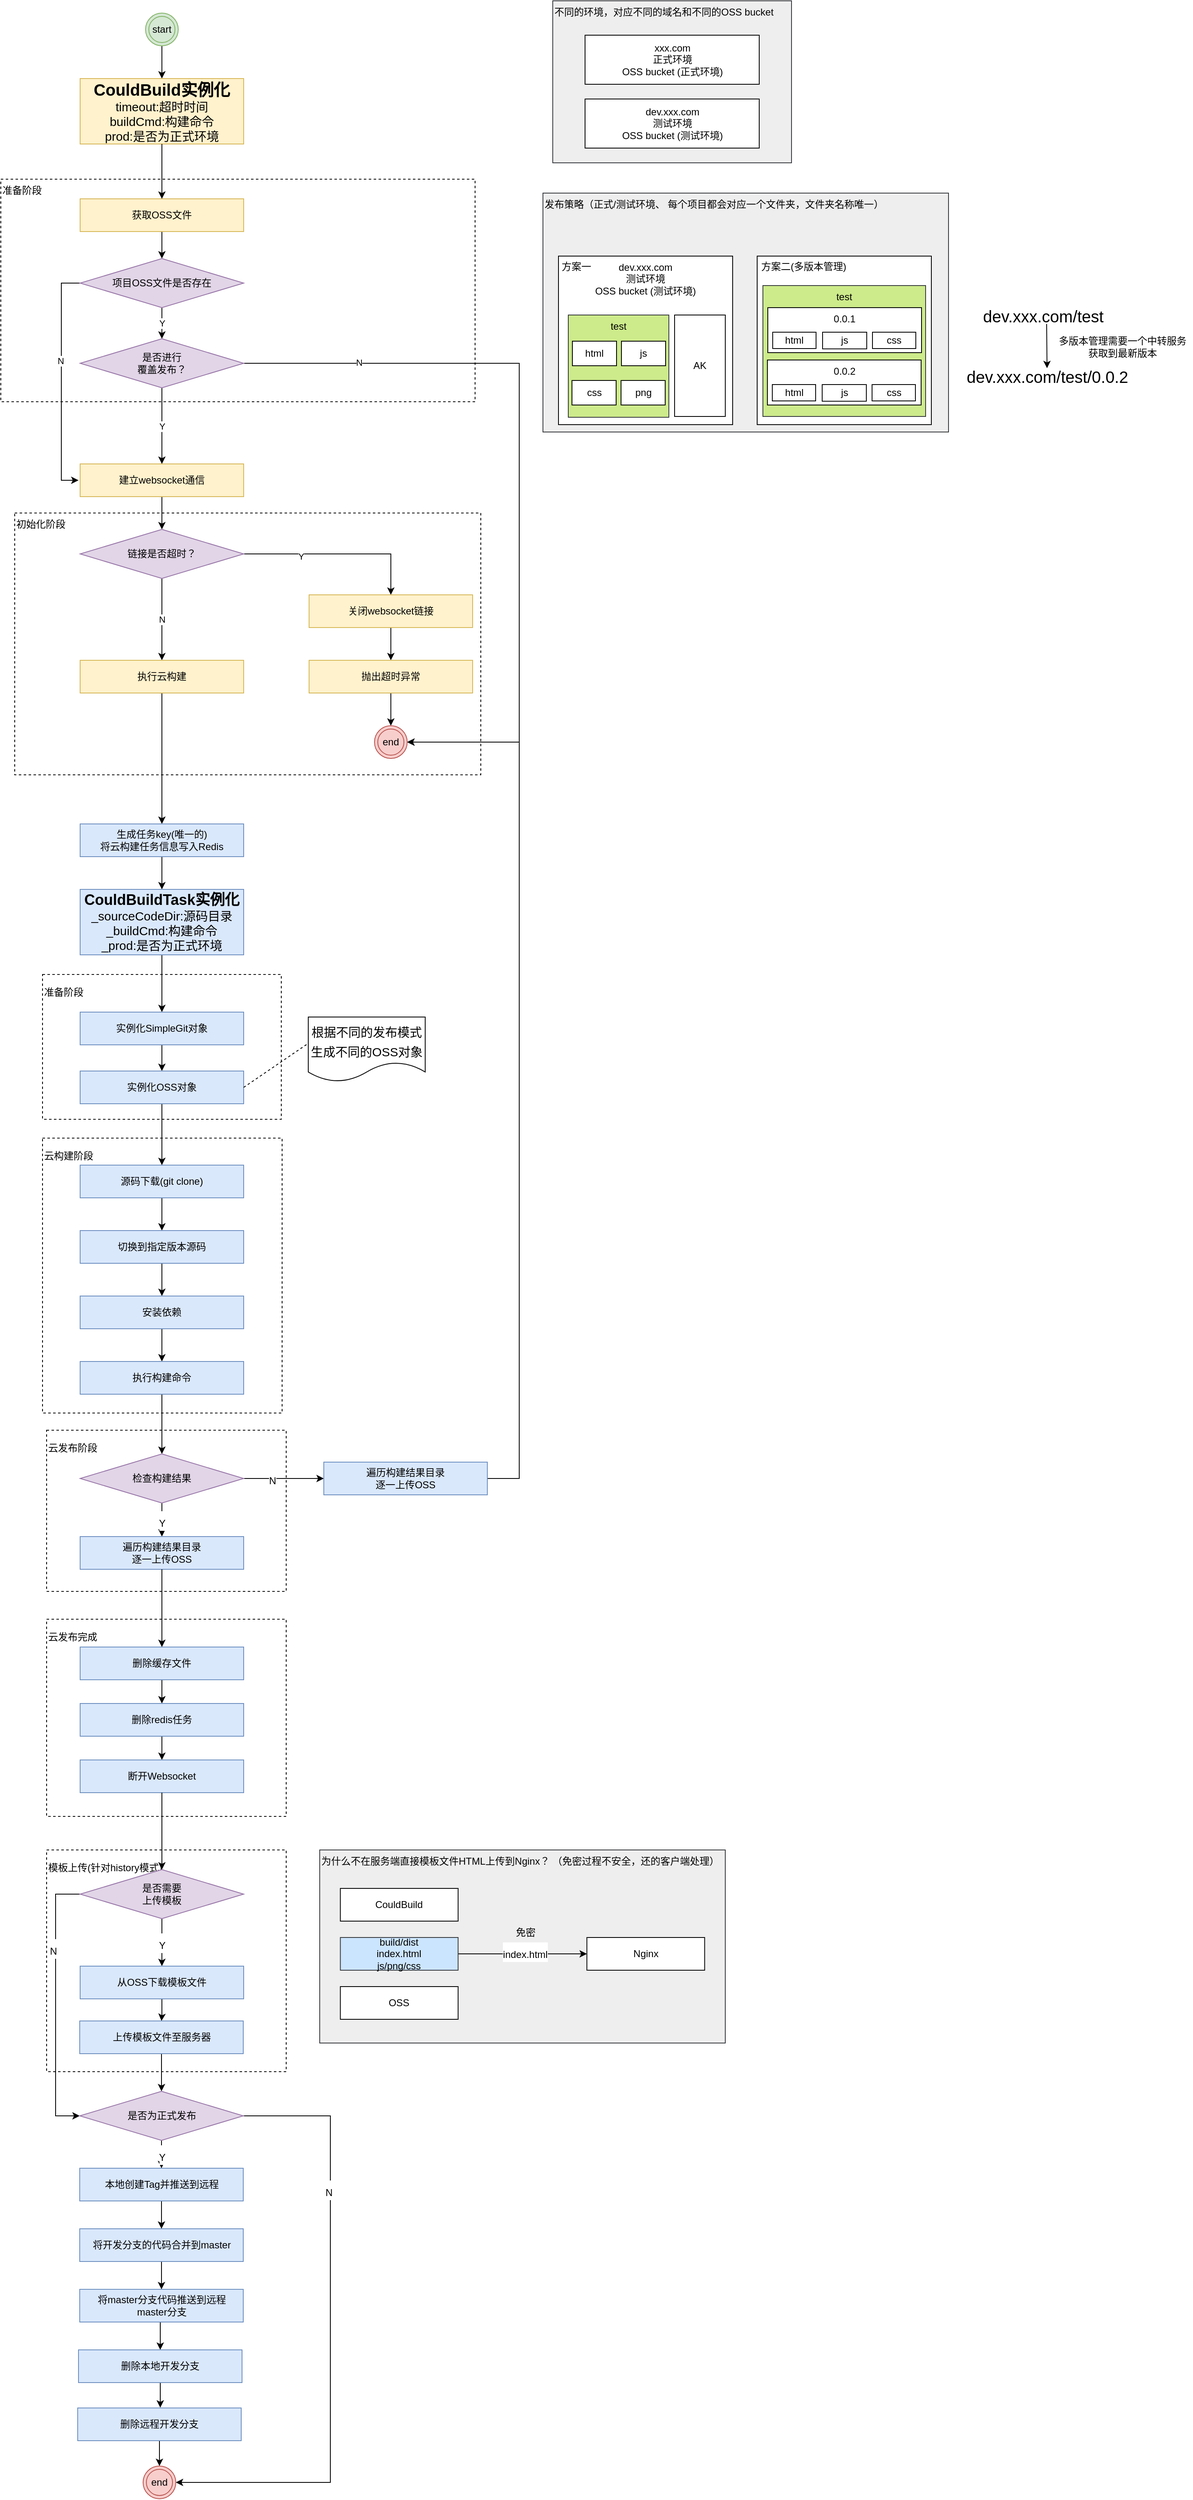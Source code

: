 <mxfile version="13.6.2" type="device" pages="2"><diagram id="IBQZI41ahbL6v4eiihAE" name="Page-1"><mxGraphModel dx="1463" dy="834" grid="0" gridSize="10" guides="1" tooltips="1" connect="1" arrows="1" fold="1" page="1" pageScale="1" pageWidth="827" pageHeight="1169" math="0" shadow="0"><root><mxCell id="0"/><mxCell id="1" parent="0"/><mxCell id="qSnYGOkir1fBpxPiwANk-56" value="&lt;span style=&quot;font-size: 12px&quot;&gt;云发布阶段&lt;/span&gt;" style="rounded=0;whiteSpace=wrap;html=1;dashed=1;fontSize=20;align=left;verticalAlign=top;" vertex="1" parent="1"><mxGeometry x="159" y="1772" width="293" height="197" as="geometry"/></mxCell><mxCell id="qSnYGOkir1fBpxPiwANk-53" value="&lt;font style=&quot;font-size: 12px ; line-height: 0%&quot;&gt;云构建阶段&lt;/font&gt;" style="rounded=0;whiteSpace=wrap;html=1;dashed=1;fontSize=20;align=left;verticalAlign=top;" vertex="1" parent="1"><mxGeometry x="154" y="1415" width="293" height="336" as="geometry"/></mxCell><mxCell id="qSnYGOkir1fBpxPiwANk-46" value="&lt;font style=&quot;font-size: 12px&quot;&gt;准备阶段&lt;/font&gt;" style="rounded=0;whiteSpace=wrap;html=1;fontSize=20;align=left;dashed=1;verticalAlign=top;" vertex="1" parent="1"><mxGeometry x="154" y="1215" width="292" height="177" as="geometry"/></mxCell><mxCell id="qSnYGOkir1fBpxPiwANk-4" value="不同的环境，对应不同的域名和不同的OSS bucket" style="rounded=0;whiteSpace=wrap;html=1;align=left;verticalAlign=top;fillColor=#eeeeee;strokeColor=#36393d;" vertex="1" parent="1"><mxGeometry x="778" y="25" width="292" height="198" as="geometry"/></mxCell><mxCell id="m2YZCSiyMXtV6KDsE4Pd-18" value="初始化阶段" style="rounded=0;whiteSpace=wrap;html=1;align=left;verticalAlign=top;dashed=1;" parent="1" vertex="1"><mxGeometry x="120" y="651" width="570" height="320" as="geometry"/></mxCell><mxCell id="m2YZCSiyMXtV6KDsE4Pd-10" value="" style="edgeStyle=orthogonalEdgeStyle;rounded=0;orthogonalLoop=1;jettySize=auto;html=1;" parent="1" source="m2YZCSiyMXtV6KDsE4Pd-1" target="m2YZCSiyMXtV6KDsE4Pd-2" edge="1"><mxGeometry relative="1" as="geometry"/></mxCell><mxCell id="m2YZCSiyMXtV6KDsE4Pd-1" value="start" style="ellipse;shape=doubleEllipse;whiteSpace=wrap;html=1;aspect=fixed;fillColor=#d5e8d4;strokeColor=#82b366;" parent="1" vertex="1"><mxGeometry x="280" y="40" width="40" height="40" as="geometry"/></mxCell><mxCell id="m2YZCSiyMXtV6KDsE4Pd-2" value="&lt;font&gt;&lt;b style=&quot;font-size: 20px&quot;&gt;CouldBuild实例化&lt;/b&gt;&lt;br&gt;&lt;font style=&quot;font-size: 15px&quot;&gt;timeout:超时时间&lt;br&gt;&lt;/font&gt;&lt;span style=&quot;font-size: 15px&quot;&gt;buildCmd:构建命令&lt;br&gt;&lt;/span&gt;&lt;font style=&quot;font-size: 15px&quot;&gt;prod:是否为正式环境&lt;/font&gt;&lt;br&gt;&lt;/font&gt;" style="rounded=0;whiteSpace=wrap;html=1;fillColor=#fff2cc;strokeColor=#d6b656;" parent="1" vertex="1"><mxGeometry x="200" y="120" width="200" height="80" as="geometry"/></mxCell><mxCell id="m2YZCSiyMXtV6KDsE4Pd-12" value="" style="edgeStyle=orthogonalEdgeStyle;rounded=0;orthogonalLoop=1;jettySize=auto;html=1;" parent="1" source="m2YZCSiyMXtV6KDsE4Pd-3" target="m2YZCSiyMXtV6KDsE4Pd-4" edge="1"><mxGeometry relative="1" as="geometry"/></mxCell><mxCell id="m2YZCSiyMXtV6KDsE4Pd-3" value="建立websocket通信" style="rounded=0;whiteSpace=wrap;html=1;fillColor=#fff2cc;strokeColor=#d6b656;" parent="1" vertex="1"><mxGeometry x="200" y="591" width="200" height="40" as="geometry"/></mxCell><mxCell id="m2YZCSiyMXtV6KDsE4Pd-13" value="N" style="edgeStyle=orthogonalEdgeStyle;rounded=0;orthogonalLoop=1;jettySize=auto;html=1;" parent="1" source="m2YZCSiyMXtV6KDsE4Pd-4" target="m2YZCSiyMXtV6KDsE4Pd-9" edge="1"><mxGeometry relative="1" as="geometry"/></mxCell><mxCell id="m2YZCSiyMXtV6KDsE4Pd-14" style="edgeStyle=orthogonalEdgeStyle;rounded=0;orthogonalLoop=1;jettySize=auto;html=1;exitX=1;exitY=0.5;exitDx=0;exitDy=0;" parent="1" source="m2YZCSiyMXtV6KDsE4Pd-4" target="m2YZCSiyMXtV6KDsE4Pd-5" edge="1"><mxGeometry relative="1" as="geometry"/></mxCell><mxCell id="m2YZCSiyMXtV6KDsE4Pd-17" value="Y" style="edgeLabel;html=1;align=center;verticalAlign=middle;resizable=0;points=[];" parent="m2YZCSiyMXtV6KDsE4Pd-14" vertex="1" connectable="0"><mxGeometry x="-0.393" y="-3" relative="1" as="geometry"><mxPoint as="offset"/></mxGeometry></mxCell><mxCell id="m2YZCSiyMXtV6KDsE4Pd-4" value="链接是否超时？" style="rhombus;whiteSpace=wrap;html=1;fillColor=#e1d5e7;strokeColor=#9673a6;" parent="1" vertex="1"><mxGeometry x="200" y="671" width="200" height="60" as="geometry"/></mxCell><mxCell id="m2YZCSiyMXtV6KDsE4Pd-15" value="" style="edgeStyle=orthogonalEdgeStyle;rounded=0;orthogonalLoop=1;jettySize=auto;html=1;" parent="1" source="m2YZCSiyMXtV6KDsE4Pd-5" target="m2YZCSiyMXtV6KDsE4Pd-6" edge="1"><mxGeometry relative="1" as="geometry"/></mxCell><mxCell id="m2YZCSiyMXtV6KDsE4Pd-5" value="关闭websocket链接" style="rounded=0;whiteSpace=wrap;html=1;fillColor=#fff2cc;strokeColor=#d6b656;" parent="1" vertex="1"><mxGeometry x="480" y="751" width="200" height="40" as="geometry"/></mxCell><mxCell id="m2YZCSiyMXtV6KDsE4Pd-16" value="" style="edgeStyle=orthogonalEdgeStyle;rounded=0;orthogonalLoop=1;jettySize=auto;html=1;" parent="1" source="m2YZCSiyMXtV6KDsE4Pd-6" target="m2YZCSiyMXtV6KDsE4Pd-7" edge="1"><mxGeometry relative="1" as="geometry"/></mxCell><mxCell id="m2YZCSiyMXtV6KDsE4Pd-6" value="抛出超时异常" style="rounded=0;whiteSpace=wrap;html=1;fillColor=#fff2cc;strokeColor=#d6b656;" parent="1" vertex="1"><mxGeometry x="480" y="831" width="200" height="40" as="geometry"/></mxCell><mxCell id="m2YZCSiyMXtV6KDsE4Pd-7" value="end" style="ellipse;shape=doubleEllipse;whiteSpace=wrap;html=1;aspect=fixed;fillColor=#f8cecc;strokeColor=#b85450;" parent="1" vertex="1"><mxGeometry x="560" y="911" width="40" height="40" as="geometry"/></mxCell><mxCell id="m2YZCSiyMXtV6KDsE4Pd-27" style="edgeStyle=orthogonalEdgeStyle;rounded=0;orthogonalLoop=1;jettySize=auto;html=1;exitX=0.5;exitY=1;exitDx=0;exitDy=0;" parent="1" source="m2YZCSiyMXtV6KDsE4Pd-9" target="m2YZCSiyMXtV6KDsE4Pd-19" edge="1"><mxGeometry relative="1" as="geometry"/></mxCell><mxCell id="m2YZCSiyMXtV6KDsE4Pd-9" value="执行云构建" style="rounded=0;whiteSpace=wrap;html=1;fillColor=#fff2cc;strokeColor=#d6b656;" parent="1" vertex="1"><mxGeometry x="200" y="831" width="200" height="40" as="geometry"/></mxCell><mxCell id="m2YZCSiyMXtV6KDsE4Pd-28" value="" style="edgeStyle=orthogonalEdgeStyle;rounded=0;orthogonalLoop=1;jettySize=auto;html=1;" parent="1" source="m2YZCSiyMXtV6KDsE4Pd-19" target="m2YZCSiyMXtV6KDsE4Pd-20" edge="1"><mxGeometry relative="1" as="geometry"/></mxCell><mxCell id="m2YZCSiyMXtV6KDsE4Pd-19" value="生成任务key(唯一的)&lt;br&gt;将云构建任务信息写入Redis" style="rounded=0;whiteSpace=wrap;html=1;fillColor=#dae8fc;strokeColor=#6c8ebf;" parent="1" vertex="1"><mxGeometry x="200" y="1031" width="200" height="40" as="geometry"/></mxCell><mxCell id="m2YZCSiyMXtV6KDsE4Pd-29" value="" style="edgeStyle=orthogonalEdgeStyle;rounded=0;orthogonalLoop=1;jettySize=auto;html=1;" parent="1" source="m2YZCSiyMXtV6KDsE4Pd-20" target="m2YZCSiyMXtV6KDsE4Pd-21" edge="1"><mxGeometry relative="1" as="geometry"/></mxCell><mxCell id="m2YZCSiyMXtV6KDsE4Pd-20" value="&lt;font&gt;&lt;b&gt;&lt;font style=&quot;font-size: 18px&quot;&gt;CouldBuildTask实例化&lt;/font&gt;&lt;/b&gt;&lt;br&gt;&lt;font style=&quot;font-size: 15px&quot;&gt;_sourceCodeDir:源码目录&lt;br&gt;&lt;/font&gt;&lt;span style=&quot;font-size: 15px&quot;&gt;_buildCmd:构建命令&lt;br&gt;&lt;/span&gt;&lt;font style=&quot;font-size: 15px&quot;&gt;_prod:是否为正式环境&lt;/font&gt;&lt;br&gt;&lt;/font&gt;" style="rounded=0;whiteSpace=wrap;html=1;fillColor=#dae8fc;strokeColor=#6c8ebf;" parent="1" vertex="1"><mxGeometry x="200" y="1111" width="200" height="80" as="geometry"/></mxCell><mxCell id="qSnYGOkir1fBpxPiwANk-52" style="edgeStyle=orthogonalEdgeStyle;rounded=0;orthogonalLoop=1;jettySize=auto;html=1;entryX=0.5;entryY=0;entryDx=0;entryDy=0;fontSize=20;" edge="1" parent="1" source="m2YZCSiyMXtV6KDsE4Pd-21" target="qSnYGOkir1fBpxPiwANk-44"><mxGeometry relative="1" as="geometry"/></mxCell><mxCell id="m2YZCSiyMXtV6KDsE4Pd-21" value="实例化SimpleGit对象" style="rounded=0;whiteSpace=wrap;html=1;fillColor=#dae8fc;strokeColor=#6c8ebf;" parent="1" vertex="1"><mxGeometry x="200" y="1261" width="200" height="40" as="geometry"/></mxCell><mxCell id="m2YZCSiyMXtV6KDsE4Pd-31" value="" style="edgeStyle=orthogonalEdgeStyle;rounded=0;orthogonalLoop=1;jettySize=auto;html=1;" parent="1" source="m2YZCSiyMXtV6KDsE4Pd-22" target="m2YZCSiyMXtV6KDsE4Pd-23" edge="1"><mxGeometry relative="1" as="geometry"/></mxCell><mxCell id="m2YZCSiyMXtV6KDsE4Pd-22" value="源码下载(git clone)" style="rounded=0;whiteSpace=wrap;html=1;fillColor=#dae8fc;strokeColor=#6c8ebf;" parent="1" vertex="1"><mxGeometry x="200" y="1448" width="200" height="40" as="geometry"/></mxCell><mxCell id="m2YZCSiyMXtV6KDsE4Pd-32" value="" style="edgeStyle=orthogonalEdgeStyle;rounded=0;orthogonalLoop=1;jettySize=auto;html=1;" parent="1" source="m2YZCSiyMXtV6KDsE4Pd-23" target="m2YZCSiyMXtV6KDsE4Pd-24" edge="1"><mxGeometry relative="1" as="geometry"/></mxCell><mxCell id="m2YZCSiyMXtV6KDsE4Pd-23" value="切换到指定版本源码" style="rounded=0;whiteSpace=wrap;html=1;fillColor=#dae8fc;strokeColor=#6c8ebf;" parent="1" vertex="1"><mxGeometry x="200" y="1528" width="200" height="40" as="geometry"/></mxCell><mxCell id="m2YZCSiyMXtV6KDsE4Pd-33" value="" style="edgeStyle=orthogonalEdgeStyle;rounded=0;orthogonalLoop=1;jettySize=auto;html=1;" parent="1" source="m2YZCSiyMXtV6KDsE4Pd-24" target="m2YZCSiyMXtV6KDsE4Pd-25" edge="1"><mxGeometry relative="1" as="geometry"/></mxCell><mxCell id="m2YZCSiyMXtV6KDsE4Pd-24" value="安装依赖" style="rounded=0;whiteSpace=wrap;html=1;fillColor=#dae8fc;strokeColor=#6c8ebf;" parent="1" vertex="1"><mxGeometry x="200" y="1608" width="200" height="40" as="geometry"/></mxCell><mxCell id="qSnYGOkir1fBpxPiwANk-57" style="edgeStyle=orthogonalEdgeStyle;rounded=0;orthogonalLoop=1;jettySize=auto;html=1;fontSize=20;" edge="1" parent="1" source="m2YZCSiyMXtV6KDsE4Pd-25" target="qSnYGOkir1fBpxPiwANk-54"><mxGeometry relative="1" as="geometry"/></mxCell><mxCell id="m2YZCSiyMXtV6KDsE4Pd-25" value="执行构建命令" style="rounded=0;whiteSpace=wrap;html=1;fillColor=#dae8fc;strokeColor=#6c8ebf;" parent="1" vertex="1"><mxGeometry x="200" y="1688" width="200" height="40" as="geometry"/></mxCell><mxCell id="qSnYGOkir1fBpxPiwANk-1" value="xxx.com&lt;br&gt;正式环境&lt;br&gt;OSS bucket (正式环境)" style="rounded=0;whiteSpace=wrap;html=1;" vertex="1" parent="1"><mxGeometry x="817.5" y="67" width="213" height="60" as="geometry"/></mxCell><mxCell id="qSnYGOkir1fBpxPiwANk-3" value="dev.xxx.com&lt;br&gt;测试环境&lt;br&gt;OSS bucket (测试环境)" style="rounded=0;whiteSpace=wrap;html=1;" vertex="1" parent="1"><mxGeometry x="817.5" y="145" width="213" height="60" as="geometry"/></mxCell><mxCell id="qSnYGOkir1fBpxPiwANk-5" value="准备阶段" style="rounded=0;whiteSpace=wrap;html=1;align=left;verticalAlign=top;dashed=1;" vertex="1" parent="1"><mxGeometry x="103" y="243" width="580" height="272" as="geometry"/></mxCell><mxCell id="qSnYGOkir1fBpxPiwANk-11" value="" style="edgeStyle=orthogonalEdgeStyle;rounded=0;orthogonalLoop=1;jettySize=auto;html=1;" edge="1" parent="1" source="qSnYGOkir1fBpxPiwANk-6" target="qSnYGOkir1fBpxPiwANk-8"><mxGeometry relative="1" as="geometry"/></mxCell><mxCell id="qSnYGOkir1fBpxPiwANk-6" value="获取OSS文件" style="rounded=0;whiteSpace=wrap;html=1;fillColor=#fff2cc;strokeColor=#d6b656;" vertex="1" parent="1"><mxGeometry x="200" y="267" width="200" height="40" as="geometry"/></mxCell><mxCell id="qSnYGOkir1fBpxPiwANk-7" style="edgeStyle=orthogonalEdgeStyle;rounded=0;orthogonalLoop=1;jettySize=auto;html=1;entryX=0.5;entryY=0;entryDx=0;entryDy=0;" edge="1" parent="1" source="m2YZCSiyMXtV6KDsE4Pd-2" target="qSnYGOkir1fBpxPiwANk-6"><mxGeometry relative="1" as="geometry"/></mxCell><mxCell id="qSnYGOkir1fBpxPiwANk-10" value="Y" style="edgeStyle=orthogonalEdgeStyle;rounded=0;orthogonalLoop=1;jettySize=auto;html=1;" edge="1" parent="1" source="qSnYGOkir1fBpxPiwANk-8" target="qSnYGOkir1fBpxPiwANk-9"><mxGeometry relative="1" as="geometry"/></mxCell><mxCell id="qSnYGOkir1fBpxPiwANk-12" style="edgeStyle=orthogonalEdgeStyle;rounded=0;orthogonalLoop=1;jettySize=auto;html=1;" edge="1" parent="1" source="qSnYGOkir1fBpxPiwANk-8"><mxGeometry relative="1" as="geometry"><mxPoint x="198" y="611" as="targetPoint"/><Array as="points"><mxPoint x="177" y="370"/><mxPoint x="177" y="611"/><mxPoint x="198" y="611"/></Array></mxGeometry></mxCell><mxCell id="qSnYGOkir1fBpxPiwANk-14" value="N" style="edgeLabel;html=1;align=center;verticalAlign=middle;resizable=0;points=[];" vertex="1" connectable="0" parent="qSnYGOkir1fBpxPiwANk-12"><mxGeometry x="-0.177" y="-1" relative="1" as="geometry"><mxPoint as="offset"/></mxGeometry></mxCell><mxCell id="qSnYGOkir1fBpxPiwANk-8" value="项目OSS文件是否存在" style="rhombus;whiteSpace=wrap;html=1;fillColor=#e1d5e7;strokeColor=#9673a6;" vertex="1" parent="1"><mxGeometry x="200" y="340" width="200" height="60" as="geometry"/></mxCell><mxCell id="qSnYGOkir1fBpxPiwANk-13" value="Y" style="edgeStyle=orthogonalEdgeStyle;rounded=0;orthogonalLoop=1;jettySize=auto;html=1;entryX=0.5;entryY=0;entryDx=0;entryDy=0;" edge="1" parent="1" source="qSnYGOkir1fBpxPiwANk-9" target="m2YZCSiyMXtV6KDsE4Pd-3"><mxGeometry relative="1" as="geometry"/></mxCell><mxCell id="qSnYGOkir1fBpxPiwANk-15" style="edgeStyle=orthogonalEdgeStyle;rounded=0;orthogonalLoop=1;jettySize=auto;html=1;entryX=1;entryY=0.5;entryDx=0;entryDy=0;" edge="1" parent="1" source="qSnYGOkir1fBpxPiwANk-9" target="m2YZCSiyMXtV6KDsE4Pd-7"><mxGeometry relative="1" as="geometry"><Array as="points"><mxPoint x="737" y="468"/><mxPoint x="737" y="931"/></Array></mxGeometry></mxCell><mxCell id="qSnYGOkir1fBpxPiwANk-16" value="N" style="edgeLabel;html=1;align=center;verticalAlign=middle;resizable=0;points=[];" vertex="1" connectable="0" parent="qSnYGOkir1fBpxPiwANk-15"><mxGeometry x="-0.7" y="1" relative="1" as="geometry"><mxPoint as="offset"/></mxGeometry></mxCell><mxCell id="qSnYGOkir1fBpxPiwANk-9" value="是否进行&lt;br&gt;覆盖发布？" style="rhombus;whiteSpace=wrap;html=1;fillColor=#e1d5e7;strokeColor=#9673a6;" vertex="1" parent="1"><mxGeometry x="200" y="438" width="200" height="60" as="geometry"/></mxCell><mxCell id="qSnYGOkir1fBpxPiwANk-17" value="发布策略（正式/测试环境、 每个项目都会对应一个文件夹，文件夹名称唯一）" style="rounded=0;whiteSpace=wrap;html=1;align=left;verticalAlign=top;fillColor=#eeeeee;strokeColor=#36393d;" vertex="1" parent="1"><mxGeometry x="766" y="260" width="496" height="292" as="geometry"/></mxCell><mxCell id="qSnYGOkir1fBpxPiwANk-18" value="dev.xxx.com&lt;br&gt;测试环境&lt;br&gt;OSS bucket (测试环境)" style="rounded=0;whiteSpace=wrap;html=1;verticalAlign=top;align=center;" vertex="1" parent="1"><mxGeometry x="785" y="337" width="213" height="206" as="geometry"/></mxCell><mxCell id="qSnYGOkir1fBpxPiwANk-19" value="方案一" style="text;html=1;strokeColor=none;fillColor=none;align=center;verticalAlign=middle;whiteSpace=wrap;rounded=0;" vertex="1" parent="1"><mxGeometry x="787" y="340" width="40" height="20" as="geometry"/></mxCell><mxCell id="qSnYGOkir1fBpxPiwANk-20" value="test" style="rounded=0;whiteSpace=wrap;html=1;align=center;verticalAlign=top;fillColor=#cdeb8b;strokeColor=#36393d;" vertex="1" parent="1"><mxGeometry x="797" y="409" width="123" height="125" as="geometry"/></mxCell><mxCell id="qSnYGOkir1fBpxPiwANk-21" value="html" style="rounded=0;whiteSpace=wrap;html=1;align=center;" vertex="1" parent="1"><mxGeometry x="802" y="441" width="54" height="30" as="geometry"/></mxCell><mxCell id="qSnYGOkir1fBpxPiwANk-22" value="js" style="rounded=0;whiteSpace=wrap;html=1;align=center;" vertex="1" parent="1"><mxGeometry x="862" y="441" width="54" height="30" as="geometry"/></mxCell><mxCell id="qSnYGOkir1fBpxPiwANk-23" value="css" style="rounded=0;whiteSpace=wrap;html=1;align=center;" vertex="1" parent="1"><mxGeometry x="801.5" y="489" width="54" height="30" as="geometry"/></mxCell><mxCell id="qSnYGOkir1fBpxPiwANk-24" value="png" style="rounded=0;whiteSpace=wrap;html=1;align=center;" vertex="1" parent="1"><mxGeometry x="861.5" y="489" width="54" height="30" as="geometry"/></mxCell><mxCell id="qSnYGOkir1fBpxPiwANk-25" value="AK" style="rounded=0;whiteSpace=wrap;html=1;align=center;" vertex="1" parent="1"><mxGeometry x="927" y="409" width="62" height="124" as="geometry"/></mxCell><mxCell id="qSnYGOkir1fBpxPiwANk-26" value="" style="rounded=0;whiteSpace=wrap;html=1;verticalAlign=top;align=center;" vertex="1" parent="1"><mxGeometry x="1028" y="337" width="213" height="206" as="geometry"/></mxCell><mxCell id="qSnYGOkir1fBpxPiwANk-27" value="方案二(多版本管理)" style="text;html=1;strokeColor=none;fillColor=none;align=left;verticalAlign=middle;whiteSpace=wrap;rounded=0;" vertex="1" parent="1"><mxGeometry x="1030.5" y="340" width="208.5" height="20" as="geometry"/></mxCell><mxCell id="qSnYGOkir1fBpxPiwANk-28" value="test" style="rounded=0;whiteSpace=wrap;html=1;align=center;verticalAlign=top;fillColor=#cdeb8b;strokeColor=#36393d;" vertex="1" parent="1"><mxGeometry x="1035" y="373" width="199" height="160" as="geometry"/></mxCell><mxCell id="qSnYGOkir1fBpxPiwANk-30" value="0.0.1" style="rounded=0;whiteSpace=wrap;html=1;align=center;verticalAlign=top;" vertex="1" parent="1"><mxGeometry x="1041" y="400" width="188" height="55" as="geometry"/></mxCell><mxCell id="qSnYGOkir1fBpxPiwANk-32" value="html" style="rounded=0;whiteSpace=wrap;html=1;align=center;" vertex="1" parent="1"><mxGeometry x="1047" y="430" width="53" height="20" as="geometry"/></mxCell><mxCell id="qSnYGOkir1fBpxPiwANk-33" value="js" style="rounded=0;whiteSpace=wrap;html=1;align=center;" vertex="1" parent="1"><mxGeometry x="1108" y="430" width="54" height="20.38" as="geometry"/></mxCell><mxCell id="qSnYGOkir1fBpxPiwANk-34" value="css" style="rounded=0;whiteSpace=wrap;html=1;align=center;" vertex="1" parent="1"><mxGeometry x="1169" y="430" width="53" height="20" as="geometry"/></mxCell><mxCell id="qSnYGOkir1fBpxPiwANk-36" value="0.0.2" style="rounded=0;whiteSpace=wrap;html=1;align=center;verticalAlign=top;" vertex="1" parent="1"><mxGeometry x="1040.5" y="464" width="188" height="55" as="geometry"/></mxCell><mxCell id="qSnYGOkir1fBpxPiwANk-37" value="html" style="rounded=0;whiteSpace=wrap;html=1;align=center;" vertex="1" parent="1"><mxGeometry x="1046.5" y="494" width="53" height="20" as="geometry"/></mxCell><mxCell id="qSnYGOkir1fBpxPiwANk-38" value="js" style="rounded=0;whiteSpace=wrap;html=1;align=center;" vertex="1" parent="1"><mxGeometry x="1107.5" y="494" width="54" height="20.38" as="geometry"/></mxCell><mxCell id="qSnYGOkir1fBpxPiwANk-39" value="css" style="rounded=0;whiteSpace=wrap;html=1;align=center;" vertex="1" parent="1"><mxGeometry x="1168.5" y="494" width="53" height="20" as="geometry"/></mxCell><mxCell id="qSnYGOkir1fBpxPiwANk-40" value="多版本管理需要一个中转服务&lt;br&gt;获取到最新版本" style="text;html=1;strokeColor=none;fillColor=none;align=center;verticalAlign=middle;whiteSpace=wrap;rounded=0;" vertex="1" parent="1"><mxGeometry x="1390" y="438" width="170" height="20" as="geometry"/></mxCell><mxCell id="qSnYGOkir1fBpxPiwANk-41" value="dev.xxx.com/test" style="text;html=1;strokeColor=none;fillColor=none;align=center;verticalAlign=middle;whiteSpace=wrap;rounded=0;fontSize=20;" vertex="1" parent="1"><mxGeometry x="1309" y="400" width="138" height="20" as="geometry"/></mxCell><mxCell id="qSnYGOkir1fBpxPiwANk-42" value="dev.xxx.com/test/0.0.2" style="text;html=1;strokeColor=none;fillColor=none;align=center;verticalAlign=middle;whiteSpace=wrap;rounded=0;fontSize=20;" vertex="1" parent="1"><mxGeometry x="1313.5" y="474" width="138" height="20" as="geometry"/></mxCell><mxCell id="qSnYGOkir1fBpxPiwANk-43" value="" style="endArrow=classic;html=1;fontSize=15;entryX=0.5;entryY=0;entryDx=0;entryDy=0;" edge="1" parent="1" target="qSnYGOkir1fBpxPiwANk-42"><mxGeometry width="50" height="50" relative="1" as="geometry"><mxPoint x="1382" y="420" as="sourcePoint"/><mxPoint x="1432" y="370" as="targetPoint"/></mxGeometry></mxCell><mxCell id="qSnYGOkir1fBpxPiwANk-51" style="edgeStyle=orthogonalEdgeStyle;rounded=0;orthogonalLoop=1;jettySize=auto;html=1;fontSize=20;" edge="1" parent="1" source="qSnYGOkir1fBpxPiwANk-44" target="m2YZCSiyMXtV6KDsE4Pd-22"><mxGeometry relative="1" as="geometry"/></mxCell><mxCell id="qSnYGOkir1fBpxPiwANk-44" value="实例化OSS对象" style="rounded=0;whiteSpace=wrap;html=1;fillColor=#dae8fc;strokeColor=#6c8ebf;" vertex="1" parent="1"><mxGeometry x="200" y="1333" width="200" height="40" as="geometry"/></mxCell><mxCell id="qSnYGOkir1fBpxPiwANk-45" value="&lt;font style=&quot;font-size: 15px&quot;&gt;根据不同的发布模式生成不同的OSS对象&lt;/font&gt;" style="shape=document;whiteSpace=wrap;html=1;boundedLbl=1;fontSize=20;align=center;" vertex="1" parent="1"><mxGeometry x="479" y="1267" width="143" height="79" as="geometry"/></mxCell><mxCell id="qSnYGOkir1fBpxPiwANk-48" value="" style="endArrow=none;html=1;fontSize=20;entryX=-0.01;entryY=0.42;entryDx=0;entryDy=0;entryPerimeter=0;exitX=1;exitY=0.5;exitDx=0;exitDy=0;dashed=1;" edge="1" parent="1" source="qSnYGOkir1fBpxPiwANk-44" target="qSnYGOkir1fBpxPiwANk-45"><mxGeometry width="50" height="50" relative="1" as="geometry"><mxPoint x="412" y="1372" as="sourcePoint"/><mxPoint x="462" y="1322" as="targetPoint"/></mxGeometry></mxCell><mxCell id="qSnYGOkir1fBpxPiwANk-50" value="" style="edgeStyle=orthogonalEdgeStyle;rounded=0;orthogonalLoop=1;jettySize=auto;html=1;fontSize=20;strokeColor=none;" edge="1" parent="1" source="qSnYGOkir1fBpxPiwANk-44" target="m2YZCSiyMXtV6KDsE4Pd-22"><mxGeometry relative="1" as="geometry"/></mxCell><mxCell id="qSnYGOkir1fBpxPiwANk-59" value="&lt;span style=&quot;font-size: 12px&quot;&gt;Y&lt;/span&gt;" style="edgeStyle=orthogonalEdgeStyle;rounded=0;orthogonalLoop=1;jettySize=auto;html=1;fontSize=20;" edge="1" parent="1" source="qSnYGOkir1fBpxPiwANk-54" target="qSnYGOkir1fBpxPiwANk-55"><mxGeometry relative="1" as="geometry"/></mxCell><mxCell id="qSnYGOkir1fBpxPiwANk-61" style="edgeStyle=orthogonalEdgeStyle;rounded=0;orthogonalLoop=1;jettySize=auto;html=1;entryX=0;entryY=0.5;entryDx=0;entryDy=0;fontSize=20;" edge="1" parent="1" source="qSnYGOkir1fBpxPiwANk-54" target="qSnYGOkir1fBpxPiwANk-60"><mxGeometry relative="1" as="geometry"/></mxCell><mxCell id="qSnYGOkir1fBpxPiwANk-62" value="&lt;font style=&quot;font-size: 12px&quot;&gt;N&lt;/font&gt;" style="edgeLabel;html=1;align=center;verticalAlign=middle;resizable=0;points=[];fontSize=20;" vertex="1" connectable="0" parent="qSnYGOkir1fBpxPiwANk-61"><mxGeometry x="-0.298" y="1" relative="1" as="geometry"><mxPoint as="offset"/></mxGeometry></mxCell><mxCell id="qSnYGOkir1fBpxPiwANk-54" value="检查构建结果" style="rhombus;whiteSpace=wrap;html=1;fillColor=#e1d5e7;strokeColor=#9673a6;" vertex="1" parent="1"><mxGeometry x="200" y="1801" width="200" height="60" as="geometry"/></mxCell><mxCell id="qSnYGOkir1fBpxPiwANk-55" value="遍历构建结果目录&lt;br&gt;逐一上传OSS" style="rounded=0;whiteSpace=wrap;html=1;fillColor=#dae8fc;strokeColor=#6c8ebf;" vertex="1" parent="1"><mxGeometry x="200" y="1902" width="200" height="40" as="geometry"/></mxCell><mxCell id="qSnYGOkir1fBpxPiwANk-63" style="edgeStyle=orthogonalEdgeStyle;rounded=0;orthogonalLoop=1;jettySize=auto;html=1;fontSize=20;" edge="1" parent="1" source="qSnYGOkir1fBpxPiwANk-60" target="m2YZCSiyMXtV6KDsE4Pd-7"><mxGeometry relative="1" as="geometry"><Array as="points"><mxPoint x="737" y="1831"/><mxPoint x="737" y="931"/></Array></mxGeometry></mxCell><mxCell id="qSnYGOkir1fBpxPiwANk-60" value="遍历构建结果目录&lt;br&gt;逐一上传OSS" style="rounded=0;whiteSpace=wrap;html=1;fillColor=#dae8fc;strokeColor=#6c8ebf;" vertex="1" parent="1"><mxGeometry x="498" y="1811" width="200" height="40" as="geometry"/></mxCell><mxCell id="qSnYGOkir1fBpxPiwANk-64" value="&lt;span style=&quot;font-size: 12px&quot;&gt;云发布完成&lt;/span&gt;" style="rounded=0;whiteSpace=wrap;html=1;dashed=1;fontSize=20;align=left;verticalAlign=top;" vertex="1" parent="1"><mxGeometry x="159" y="2003" width="293" height="241" as="geometry"/></mxCell><mxCell id="qSnYGOkir1fBpxPiwANk-70" style="edgeStyle=orthogonalEdgeStyle;rounded=0;orthogonalLoop=1;jettySize=auto;html=1;exitX=0.5;exitY=1;exitDx=0;exitDy=0;fontSize=20;" edge="1" parent="1" source="qSnYGOkir1fBpxPiwANk-65" target="qSnYGOkir1fBpxPiwANk-66"><mxGeometry relative="1" as="geometry"/></mxCell><mxCell id="qSnYGOkir1fBpxPiwANk-65" value="删除缓存文件" style="rounded=0;whiteSpace=wrap;html=1;fillColor=#dae8fc;strokeColor=#6c8ebf;" vertex="1" parent="1"><mxGeometry x="200" y="2037" width="200" height="40" as="geometry"/></mxCell><mxCell id="qSnYGOkir1fBpxPiwANk-71" value="" style="edgeStyle=orthogonalEdgeStyle;rounded=0;orthogonalLoop=1;jettySize=auto;html=1;fontSize=20;" edge="1" parent="1" source="qSnYGOkir1fBpxPiwANk-66" target="qSnYGOkir1fBpxPiwANk-67"><mxGeometry relative="1" as="geometry"/></mxCell><mxCell id="qSnYGOkir1fBpxPiwANk-66" value="删除redis任务" style="rounded=0;whiteSpace=wrap;html=1;fillColor=#dae8fc;strokeColor=#6c8ebf;" vertex="1" parent="1"><mxGeometry x="200" y="2106" width="200" height="40" as="geometry"/></mxCell><mxCell id="qSnYGOkir1fBpxPiwANk-67" value="断开Websocket" style="rounded=0;whiteSpace=wrap;html=1;fillColor=#dae8fc;strokeColor=#6c8ebf;" vertex="1" parent="1"><mxGeometry x="200" y="2175" width="200" height="40" as="geometry"/></mxCell><mxCell id="qSnYGOkir1fBpxPiwANk-68" style="edgeStyle=orthogonalEdgeStyle;rounded=0;orthogonalLoop=1;jettySize=auto;html=1;fontSize=20;" edge="1" parent="1" source="qSnYGOkir1fBpxPiwANk-55" target="qSnYGOkir1fBpxPiwANk-65"><mxGeometry relative="1" as="geometry"/></mxCell><mxCell id="qSnYGOkir1fBpxPiwANk-72" value="&lt;span style=&quot;font-size: 12px&quot;&gt;模板上传(针对history模式)&lt;/span&gt;" style="rounded=0;whiteSpace=wrap;html=1;dashed=1;fontSize=20;align=left;verticalAlign=top;" vertex="1" parent="1"><mxGeometry x="159" y="2285" width="293" height="271" as="geometry"/></mxCell><mxCell id="qSnYGOkir1fBpxPiwANk-78" value="&lt;font style=&quot;font-size: 12px&quot;&gt;Y&lt;/font&gt;" style="edgeStyle=orthogonalEdgeStyle;rounded=0;orthogonalLoop=1;jettySize=auto;html=1;exitX=0.5;exitY=1;exitDx=0;exitDy=0;entryX=0.5;entryY=0;entryDx=0;entryDy=0;fontSize=20;" edge="1" parent="1" source="qSnYGOkir1fBpxPiwANk-73" target="qSnYGOkir1fBpxPiwANk-75"><mxGeometry relative="1" as="geometry"/></mxCell><mxCell id="qSnYGOkir1fBpxPiwANk-93" style="edgeStyle=orthogonalEdgeStyle;rounded=0;orthogonalLoop=1;jettySize=auto;html=1;entryX=0;entryY=0.5;entryDx=0;entryDy=0;fontSize=20;" edge="1" parent="1" source="qSnYGOkir1fBpxPiwANk-73" target="qSnYGOkir1fBpxPiwANk-92"><mxGeometry relative="1" as="geometry"><Array as="points"><mxPoint x="170" y="2339"/><mxPoint x="170" y="2610"/></Array></mxGeometry></mxCell><mxCell id="SbMf66g8NGsm5fZxXJFm-1" value="&lt;font style=&quot;font-size: 12px&quot;&gt;N&lt;/font&gt;" style="edgeLabel;html=1;align=center;verticalAlign=middle;resizable=0;points=[];fontSize=20;" vertex="1" connectable="0" parent="qSnYGOkir1fBpxPiwANk-93"><mxGeometry x="-0.422" y="-3" relative="1" as="geometry"><mxPoint as="offset"/></mxGeometry></mxCell><mxCell id="qSnYGOkir1fBpxPiwANk-73" value="是否需要&lt;br&gt;上传模板" style="rhombus;whiteSpace=wrap;html=1;fillColor=#e1d5e7;strokeColor=#9673a6;" vertex="1" parent="1"><mxGeometry x="200" y="2309" width="200" height="60" as="geometry"/></mxCell><mxCell id="qSnYGOkir1fBpxPiwANk-74" style="edgeStyle=orthogonalEdgeStyle;rounded=0;orthogonalLoop=1;jettySize=auto;html=1;fontSize=20;" edge="1" parent="1" source="qSnYGOkir1fBpxPiwANk-67" target="qSnYGOkir1fBpxPiwANk-73"><mxGeometry relative="1" as="geometry"/></mxCell><mxCell id="qSnYGOkir1fBpxPiwANk-79" style="edgeStyle=orthogonalEdgeStyle;rounded=0;orthogonalLoop=1;jettySize=auto;html=1;entryX=0.5;entryY=0;entryDx=0;entryDy=0;fontSize=20;" edge="1" parent="1" source="qSnYGOkir1fBpxPiwANk-75" target="qSnYGOkir1fBpxPiwANk-76"><mxGeometry relative="1" as="geometry"/></mxCell><mxCell id="qSnYGOkir1fBpxPiwANk-75" value="从OSS下载模板文件&lt;span style=&quot;color: rgba(0 , 0 , 0 , 0) ; font-family: monospace ; font-size: 0px&quot;&gt;%3CmxGraphModel%3E%3Croot%3E%3CmxCell%20id%3D%220%22%2F%3E%3CmxCell%20id%3D%221%22%20parent%3D%220%22%2F%3E%3CmxCell%20id%3D%222%22%20value%3D%22%E6%96%AD%E5%BC%80Websocket%22%20style%3D%22rounded%3D0%3BwhiteSpace%3Dwrap%3Bhtml%3D1%3BfillColor%3D%23dae8fc%3BstrokeColor%3D%236c8ebf%3B%22%20vertex%3D%221%22%20parent%3D%221%22%3E%3CmxGeometry%20x%3D%22200%22%20y%3D%222175%22%20width%3D%22200%22%20height%3D%2240%22%20as%3D%22geometry%22%2F%3E%3C%2FmxCell%3E%3C%2Froot%3E%3C%2FmxGraphModel%3E&lt;/span&gt;" style="rounded=0;whiteSpace=wrap;html=1;fillColor=#dae8fc;strokeColor=#6c8ebf;" vertex="1" parent="1"><mxGeometry x="200" y="2427" width="200" height="40" as="geometry"/></mxCell><mxCell id="SbMf66g8NGsm5fZxXJFm-2" style="edgeStyle=orthogonalEdgeStyle;rounded=0;orthogonalLoop=1;jettySize=auto;html=1;entryX=0.5;entryY=0;entryDx=0;entryDy=0;fontSize=20;" edge="1" parent="1" source="qSnYGOkir1fBpxPiwANk-76" target="qSnYGOkir1fBpxPiwANk-92"><mxGeometry relative="1" as="geometry"/></mxCell><mxCell id="qSnYGOkir1fBpxPiwANk-76" value="上传模板文件至服务器" style="rounded=0;whiteSpace=wrap;html=1;fillColor=#dae8fc;strokeColor=#6c8ebf;" vertex="1" parent="1"><mxGeometry x="199.5" y="2494" width="200" height="40" as="geometry"/></mxCell><mxCell id="qSnYGOkir1fBpxPiwANk-80" value="为什么不在服务端直接模板文件HTML上传到Nginx？ （免密过程不安全，还的客户端处理）" style="rounded=0;whiteSpace=wrap;html=1;align=left;verticalAlign=top;fillColor=#eeeeee;strokeColor=#36393d;" vertex="1" parent="1"><mxGeometry x="493" y="2285" width="496" height="236" as="geometry"/></mxCell><mxCell id="qSnYGOkir1fBpxPiwANk-82" value="CouldBuild" style="rounded=0;whiteSpace=wrap;html=1;" vertex="1" parent="1"><mxGeometry x="518.25" y="2332" width="144" height="40" as="geometry"/></mxCell><mxCell id="qSnYGOkir1fBpxPiwANk-87" value="" style="edgeStyle=orthogonalEdgeStyle;rounded=0;orthogonalLoop=1;jettySize=auto;html=1;fontSize=20;" edge="1" parent="1" source="qSnYGOkir1fBpxPiwANk-83" target="qSnYGOkir1fBpxPiwANk-86"><mxGeometry relative="1" as="geometry"/></mxCell><mxCell id="qSnYGOkir1fBpxPiwANk-88" value="&lt;font style=&quot;font-size: 12px&quot;&gt;index.html&lt;/font&gt;" style="edgeLabel;html=1;align=center;verticalAlign=middle;resizable=0;points=[];fontSize=20;" vertex="1" connectable="0" parent="qSnYGOkir1fBpxPiwANk-87"><mxGeometry x="-0.337" y="1" relative="1" as="geometry"><mxPoint x="29" y="-2" as="offset"/></mxGeometry></mxCell><mxCell id="qSnYGOkir1fBpxPiwANk-83" value="build/dist&lt;br&gt;index.html&lt;br&gt;js/png/css" style="rounded=0;whiteSpace=wrap;html=1;fillColor=#cce5ff;strokeColor=#36393d;" vertex="1" parent="1"><mxGeometry x="518.25" y="2392" width="144" height="40" as="geometry"/></mxCell><mxCell id="qSnYGOkir1fBpxPiwANk-84" value="OSS" style="rounded=0;whiteSpace=wrap;html=1;" vertex="1" parent="1"><mxGeometry x="518.25" y="2452" width="144" height="40" as="geometry"/></mxCell><mxCell id="qSnYGOkir1fBpxPiwANk-86" value="Nginx" style="rounded=0;whiteSpace=wrap;html=1;" vertex="1" parent="1"><mxGeometry x="819.75" y="2392" width="144" height="40" as="geometry"/></mxCell><mxCell id="qSnYGOkir1fBpxPiwANk-89" value="&lt;font style=&quot;font-size: 12px&quot;&gt;免密&lt;/font&gt;" style="text;html=1;strokeColor=none;fillColor=none;align=center;verticalAlign=middle;whiteSpace=wrap;rounded=0;dashed=1;fontSize=20;" vertex="1" parent="1"><mxGeometry x="712.25" y="2372" width="66" height="20" as="geometry"/></mxCell><mxCell id="SbMf66g8NGsm5fZxXJFm-4" value="&lt;font style=&quot;font-size: 12px&quot;&gt;Y&lt;/font&gt;" style="edgeStyle=orthogonalEdgeStyle;rounded=0;orthogonalLoop=1;jettySize=auto;html=1;fontSize=20;" edge="1" parent="1" source="qSnYGOkir1fBpxPiwANk-92" target="SbMf66g8NGsm5fZxXJFm-3"><mxGeometry relative="1" as="geometry"/></mxCell><mxCell id="SbMf66g8NGsm5fZxXJFm-17" style="edgeStyle=orthogonalEdgeStyle;rounded=0;orthogonalLoop=1;jettySize=auto;html=1;entryX=1;entryY=0.5;entryDx=0;entryDy=0;fontSize=20;" edge="1" parent="1" source="qSnYGOkir1fBpxPiwANk-92" target="SbMf66g8NGsm5fZxXJFm-15"><mxGeometry relative="1" as="geometry"><Array as="points"><mxPoint x="506" y="2610"/><mxPoint x="506" y="3058"/></Array></mxGeometry></mxCell><mxCell id="SbMf66g8NGsm5fZxXJFm-19" value="&lt;font style=&quot;font-size: 12px&quot;&gt;N&lt;/font&gt;" style="edgeLabel;html=1;align=center;verticalAlign=middle;resizable=0;points=[];fontSize=20;" vertex="1" connectable="0" parent="SbMf66g8NGsm5fZxXJFm-17"><mxGeometry x="-0.471" y="-2" relative="1" as="geometry"><mxPoint as="offset"/></mxGeometry></mxCell><mxCell id="qSnYGOkir1fBpxPiwANk-92" value="是否为正式发布" style="rhombus;whiteSpace=wrap;html=1;fillColor=#e1d5e7;strokeColor=#9673a6;" vertex="1" parent="1"><mxGeometry x="199.5" y="2580" width="200" height="60" as="geometry"/></mxCell><mxCell id="SbMf66g8NGsm5fZxXJFm-9" style="edgeStyle=orthogonalEdgeStyle;rounded=0;orthogonalLoop=1;jettySize=auto;html=1;exitX=0.5;exitY=1;exitDx=0;exitDy=0;entryX=0.5;entryY=0;entryDx=0;entryDy=0;fontSize=20;" edge="1" parent="1" source="SbMf66g8NGsm5fZxXJFm-3" target="SbMf66g8NGsm5fZxXJFm-5"><mxGeometry relative="1" as="geometry"/></mxCell><mxCell id="SbMf66g8NGsm5fZxXJFm-3" value="本地创建Tag并推送到远程" style="rounded=0;whiteSpace=wrap;html=1;fillColor=#dae8fc;strokeColor=#6c8ebf;" vertex="1" parent="1"><mxGeometry x="199.5" y="2674" width="200" height="40" as="geometry"/></mxCell><mxCell id="SbMf66g8NGsm5fZxXJFm-10" style="edgeStyle=orthogonalEdgeStyle;rounded=0;orthogonalLoop=1;jettySize=auto;html=1;exitX=0.5;exitY=1;exitDx=0;exitDy=0;fontSize=20;" edge="1" parent="1" source="SbMf66g8NGsm5fZxXJFm-5" target="SbMf66g8NGsm5fZxXJFm-6"><mxGeometry relative="1" as="geometry"/></mxCell><mxCell id="SbMf66g8NGsm5fZxXJFm-5" value="将开发分支的代码合并到master" style="rounded=0;whiteSpace=wrap;html=1;fillColor=#dae8fc;strokeColor=#6c8ebf;" vertex="1" parent="1"><mxGeometry x="199.5" y="2748" width="200" height="40" as="geometry"/></mxCell><mxCell id="SbMf66g8NGsm5fZxXJFm-13" style="edgeStyle=orthogonalEdgeStyle;rounded=0;orthogonalLoop=1;jettySize=auto;html=1;exitX=0.5;exitY=1;exitDx=0;exitDy=0;entryX=0.5;entryY=0;entryDx=0;entryDy=0;fontSize=20;" edge="1" parent="1" source="SbMf66g8NGsm5fZxXJFm-6" target="SbMf66g8NGsm5fZxXJFm-11"><mxGeometry relative="1" as="geometry"/></mxCell><mxCell id="SbMf66g8NGsm5fZxXJFm-6" value="将master分支代码推送到远程&lt;br&gt;master分支" style="rounded=0;whiteSpace=wrap;html=1;fillColor=#dae8fc;strokeColor=#6c8ebf;" vertex="1" parent="1"><mxGeometry x="199.5" y="2822" width="200" height="40" as="geometry"/></mxCell><mxCell id="SbMf66g8NGsm5fZxXJFm-14" style="edgeStyle=orthogonalEdgeStyle;rounded=0;orthogonalLoop=1;jettySize=auto;html=1;exitX=0.5;exitY=1;exitDx=0;exitDy=0;fontSize=20;" edge="1" parent="1" source="SbMf66g8NGsm5fZxXJFm-11"><mxGeometry relative="1" as="geometry"><mxPoint x="298" y="2966.6" as="targetPoint"/></mxGeometry></mxCell><mxCell id="SbMf66g8NGsm5fZxXJFm-11" value="删除本地开发分支" style="rounded=0;whiteSpace=wrap;html=1;fillColor=#dae8fc;strokeColor=#6c8ebf;" vertex="1" parent="1"><mxGeometry x="198" y="2896" width="200" height="40" as="geometry"/></mxCell><mxCell id="SbMf66g8NGsm5fZxXJFm-16" style="edgeStyle=orthogonalEdgeStyle;rounded=0;orthogonalLoop=1;jettySize=auto;html=1;exitX=0.5;exitY=1;exitDx=0;exitDy=0;fontSize=20;" edge="1" parent="1" source="SbMf66g8NGsm5fZxXJFm-12" target="SbMf66g8NGsm5fZxXJFm-15"><mxGeometry relative="1" as="geometry"/></mxCell><mxCell id="SbMf66g8NGsm5fZxXJFm-12" value="删除远程开发分支" style="rounded=0;whiteSpace=wrap;html=1;fillColor=#dae8fc;strokeColor=#6c8ebf;" vertex="1" parent="1"><mxGeometry x="197" y="2967" width="200" height="40" as="geometry"/></mxCell><mxCell id="SbMf66g8NGsm5fZxXJFm-15" value="end" style="ellipse;shape=doubleEllipse;whiteSpace=wrap;html=1;aspect=fixed;fillColor=#f8cecc;strokeColor=#b85450;" vertex="1" parent="1"><mxGeometry x="277" y="3038" width="40" height="40" as="geometry"/></mxCell></root></mxGraphModel></diagram><diagram id="Jr0c2OJ4pG5sgU_J8VH0" name="Page-2"><mxGraphModel dx="1024" dy="584" grid="1" gridSize="10" guides="1" tooltips="1" connect="1" arrows="1" fold="1" page="1" pageScale="1" pageWidth="827" pageHeight="1169" math="0" shadow="0"><root><mxCell id="B8yvkEJ-SJ3EnKrpKtnB-0"/><mxCell id="B8yvkEJ-SJ3EnKrpKtnB-1" parent="B8yvkEJ-SJ3EnKrpKtnB-0"/></root></mxGraphModel></diagram></mxfile>